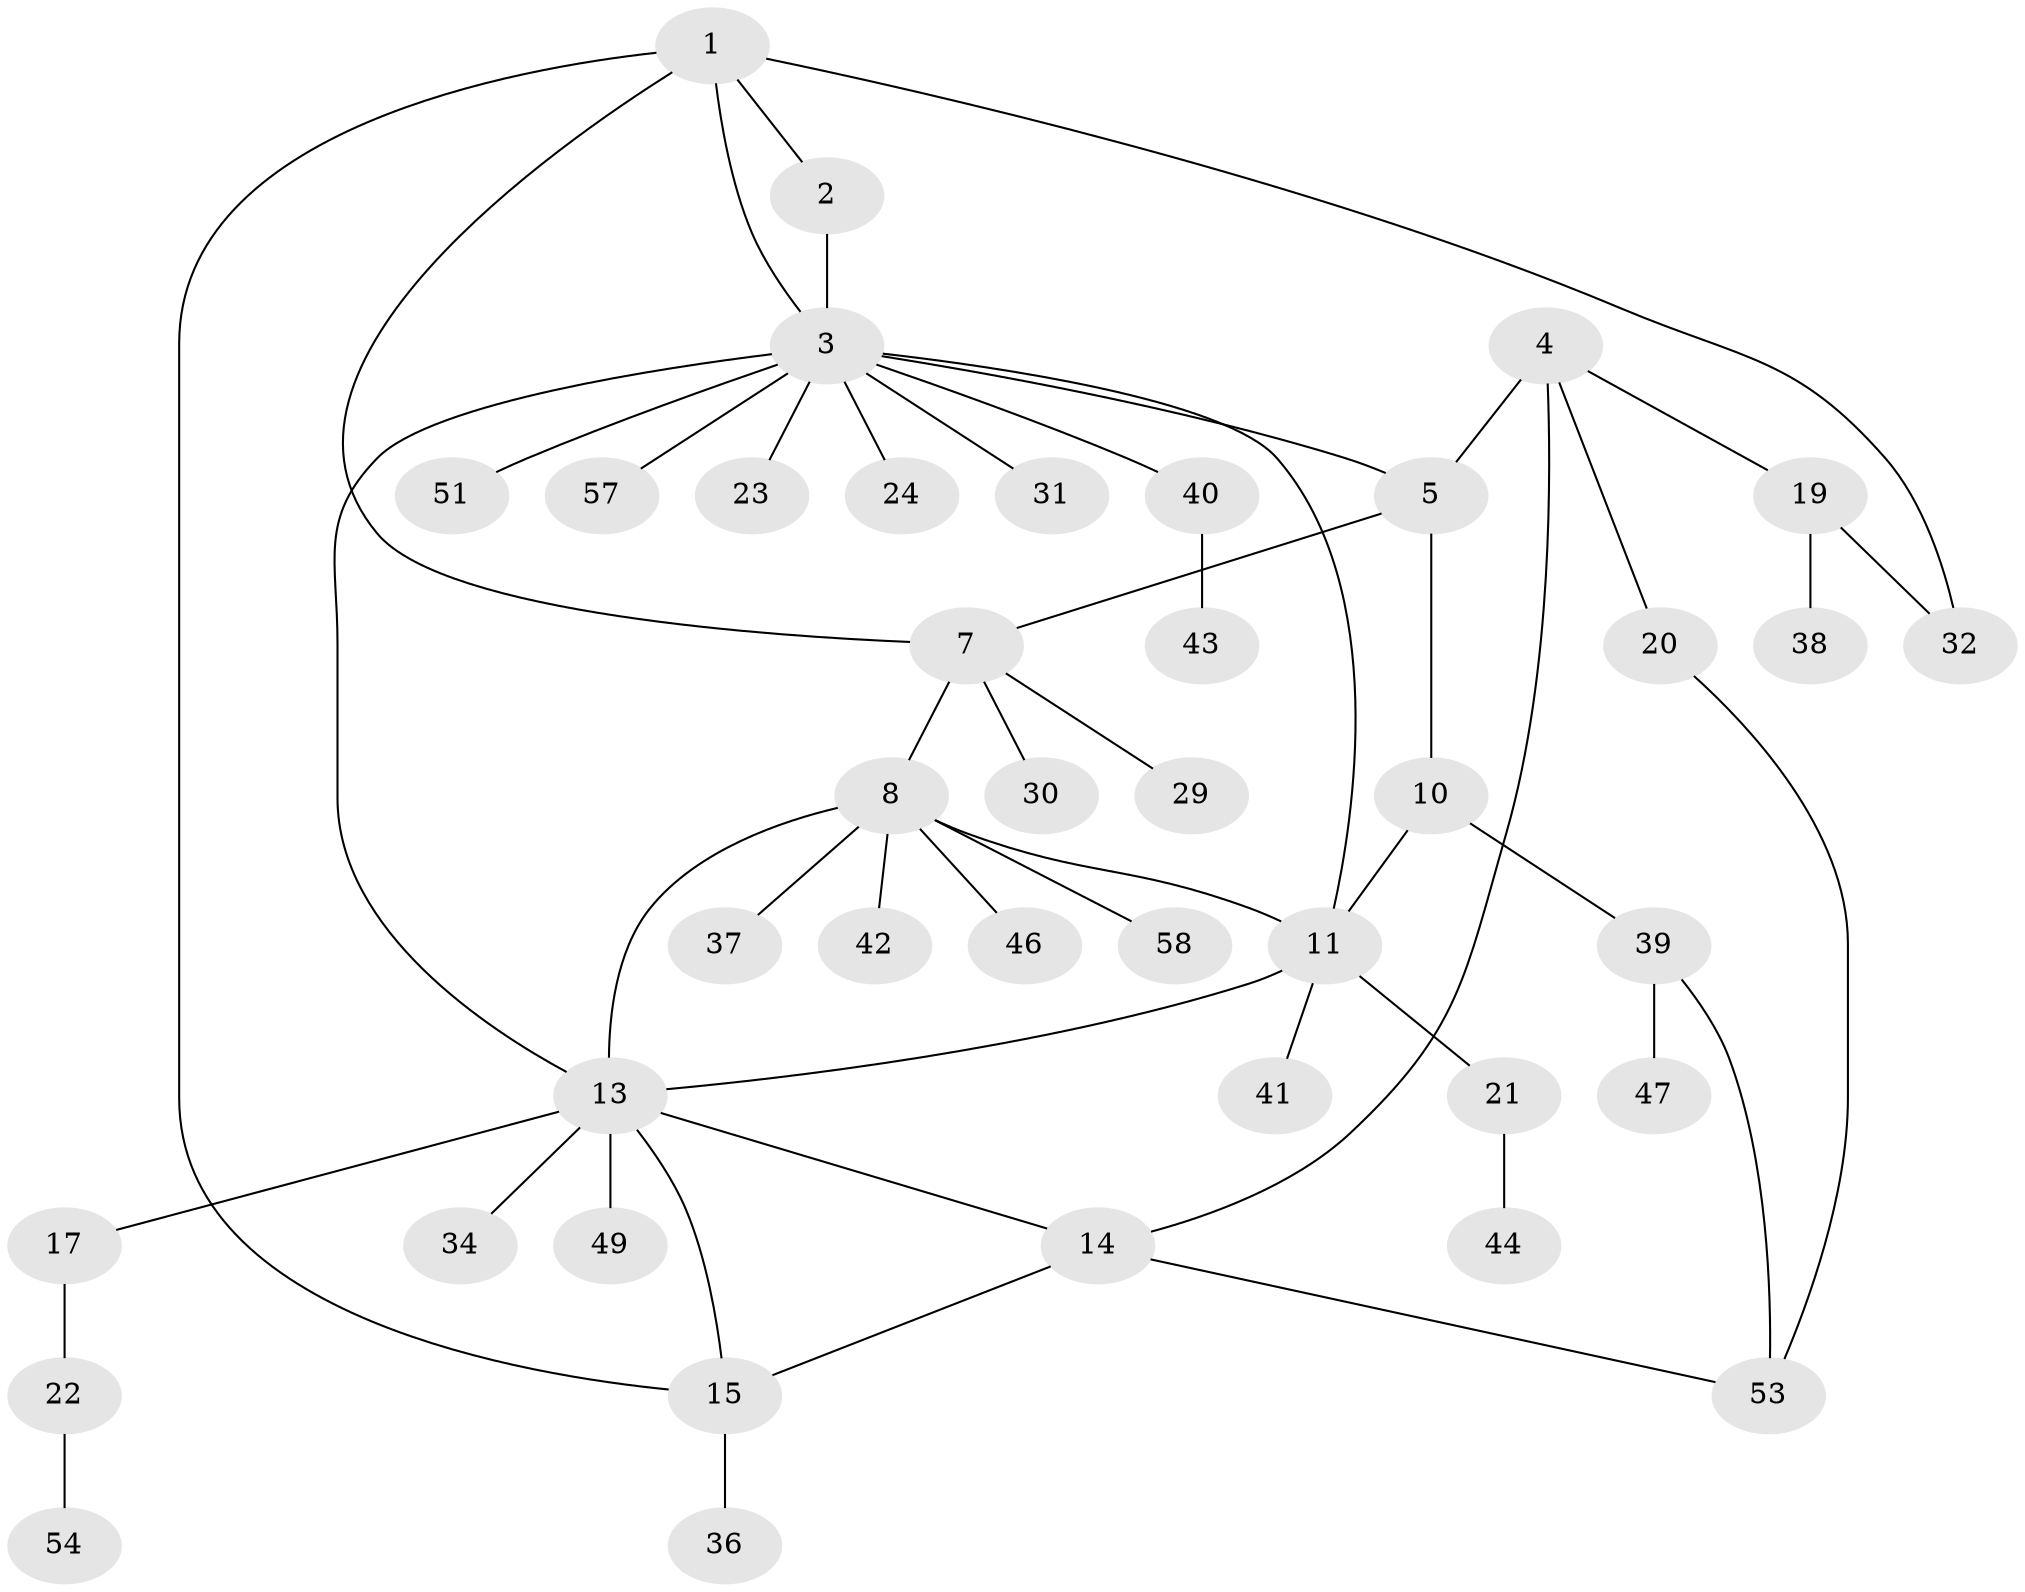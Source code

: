 // Generated by graph-tools (version 1.1) at 2025/24/03/03/25 07:24:10]
// undirected, 41 vertices, 52 edges
graph export_dot {
graph [start="1"]
  node [color=gray90,style=filled];
  1 [super="+26"];
  2;
  3 [super="+18"];
  4;
  5 [super="+6"];
  7 [super="+9"];
  8 [super="+35"];
  10 [super="+28"];
  11 [super="+12"];
  13 [super="+16"];
  14 [super="+27"];
  15 [super="+56"];
  17;
  19 [super="+59"];
  20 [super="+48"];
  21 [super="+25"];
  22 [super="+33"];
  23;
  24;
  29;
  30;
  31;
  32;
  34;
  36;
  37;
  38;
  39 [super="+60"];
  40 [super="+45"];
  41 [super="+50"];
  42;
  43;
  44;
  46;
  47;
  49;
  51 [super="+52"];
  53 [super="+55"];
  54;
  57;
  58;
  1 -- 2;
  1 -- 3;
  1 -- 15;
  1 -- 32;
  1 -- 7;
  2 -- 3;
  3 -- 5;
  3 -- 11;
  3 -- 23;
  3 -- 24;
  3 -- 31;
  3 -- 40;
  3 -- 51;
  3 -- 57;
  3 -- 13;
  4 -- 5 [weight=2];
  4 -- 14;
  4 -- 19;
  4 -- 20;
  5 -- 10;
  5 -- 7;
  7 -- 8 [weight=2];
  7 -- 29;
  7 -- 30;
  8 -- 13;
  8 -- 42;
  8 -- 46;
  8 -- 58;
  8 -- 37;
  8 -- 11;
  10 -- 11 [weight=2];
  10 -- 39;
  11 -- 21;
  11 -- 41;
  11 -- 13;
  13 -- 14;
  13 -- 15;
  13 -- 17;
  13 -- 34;
  13 -- 49;
  14 -- 15;
  14 -- 53;
  15 -- 36;
  17 -- 22;
  19 -- 32;
  19 -- 38;
  20 -- 53;
  21 -- 44;
  22 -- 54;
  39 -- 47;
  39 -- 53;
  40 -- 43;
}
